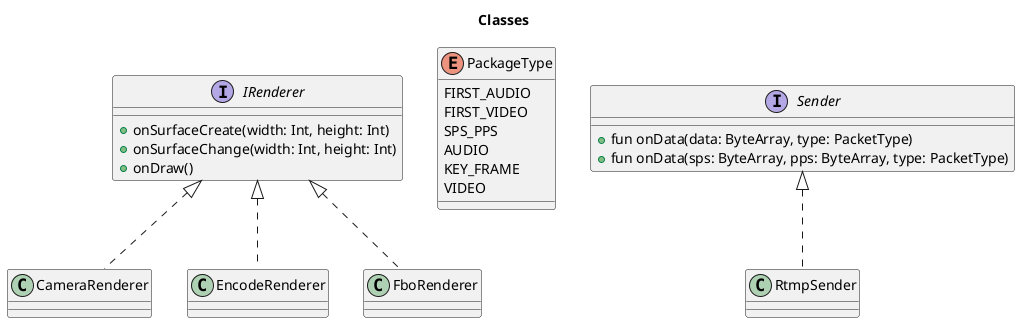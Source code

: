 @startuml

title Classes

interface IRenderer {
  + onSurfaceCreate(width: Int, height: Int)
  + onSurfaceChange(width: Int, height: Int)
  + onDraw()
}

class CameraRenderer implements IRenderer
class EncodeRenderer implements IRenderer
class FboRenderer implements IRenderer

enum PackageType {
    FIRST_AUDIO
    FIRST_VIDEO
    SPS_PPS
    AUDIO
    KEY_FRAME
    VIDEO
}

interface Sender {
    + fun onData(data: ByteArray, type: PacketType)
    + fun onData(sps: ByteArray, pps: ByteArray, type: PacketType)
}

class RtmpSender implements Sender

@enduml
